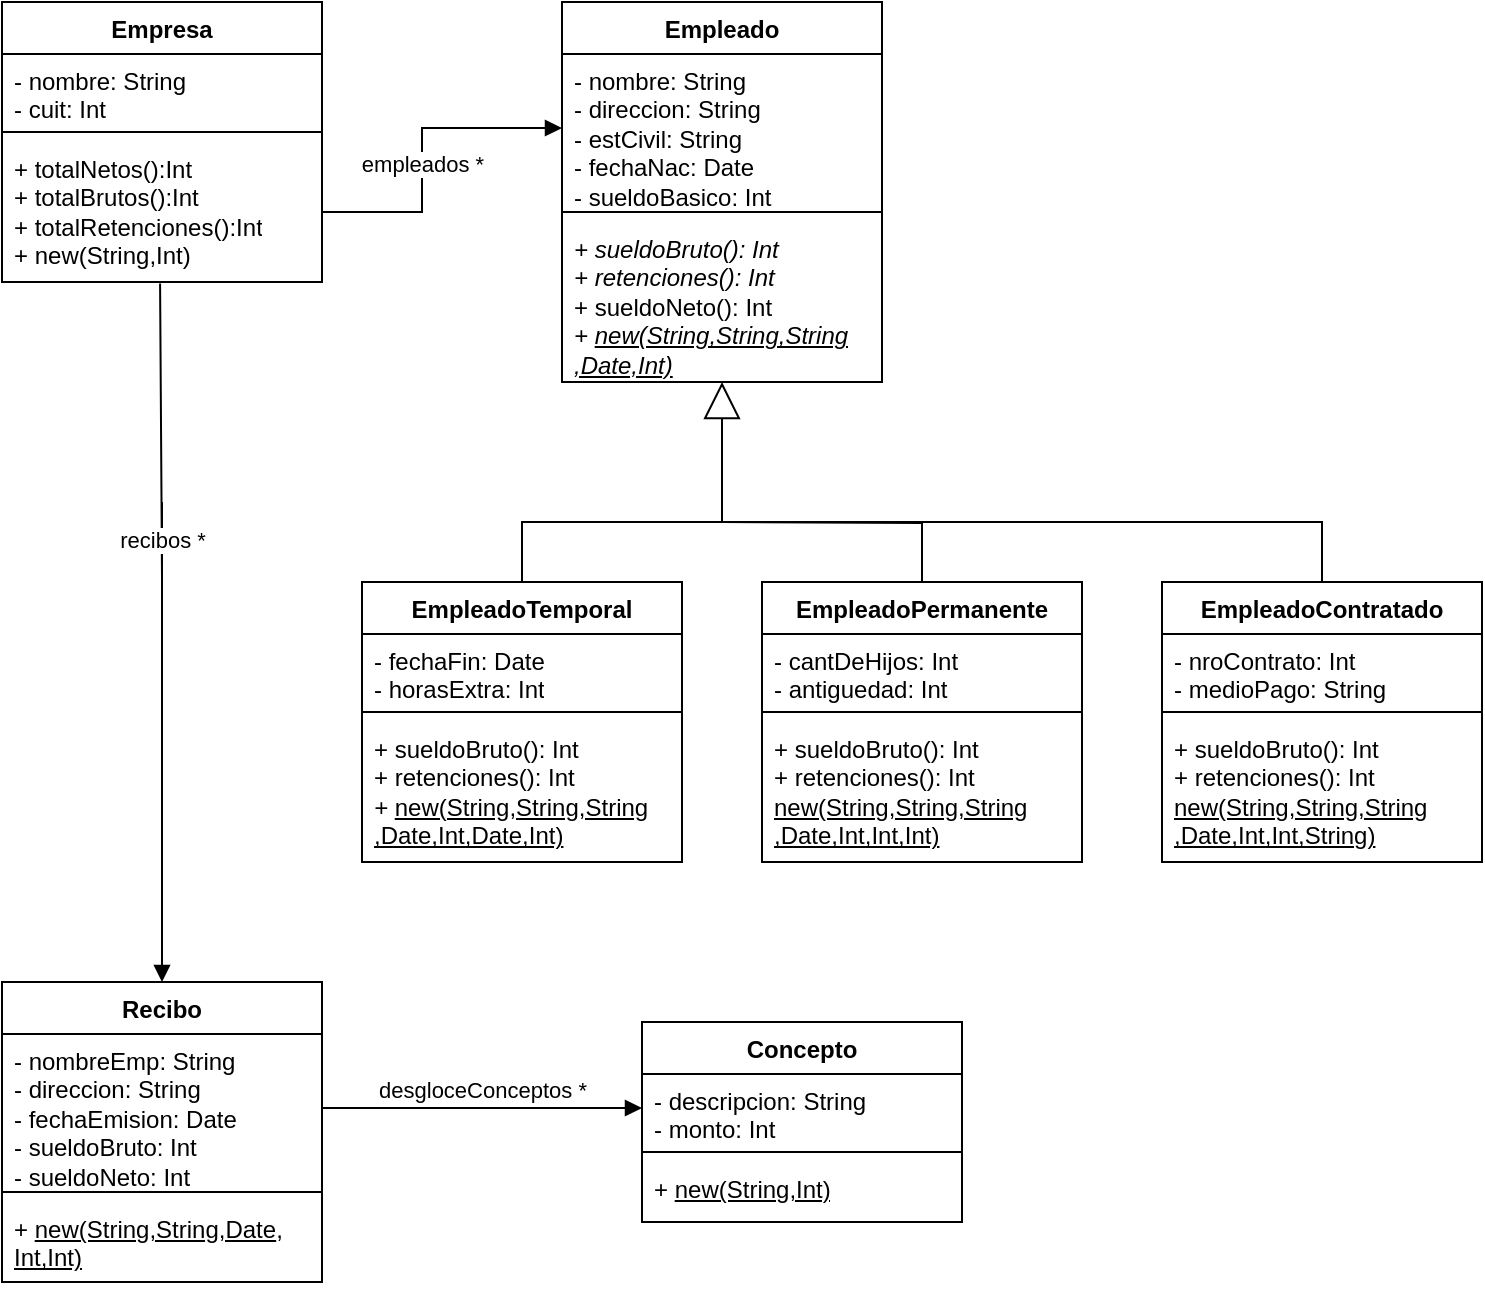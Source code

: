<mxfile version="28.1.1">
  <diagram name="Página-1" id="wAR5ydkkew6rCzujyNuY">
    <mxGraphModel dx="1188" dy="664" grid="1" gridSize="10" guides="1" tooltips="1" connect="1" arrows="1" fold="1" page="1" pageScale="1" pageWidth="827" pageHeight="1169" math="0" shadow="0">
      <root>
        <mxCell id="0" />
        <mxCell id="1" parent="0" />
        <mxCell id="Wj1_WBslv_tGjD_dMFTz-1" value="Empresa" style="swimlane;fontStyle=1;align=center;verticalAlign=top;childLayout=stackLayout;horizontal=1;startSize=26;horizontalStack=0;resizeParent=1;resizeParentMax=0;resizeLast=0;collapsible=1;marginBottom=0;whiteSpace=wrap;html=1;" vertex="1" parent="1">
          <mxGeometry x="40" y="40" width="160" height="140" as="geometry" />
        </mxCell>
        <mxCell id="Wj1_WBslv_tGjD_dMFTz-2" value="&lt;div&gt;- nombre: String&lt;/div&gt;&lt;div&gt;- cuit: Int&lt;/div&gt;" style="text;strokeColor=none;fillColor=none;align=left;verticalAlign=top;spacingLeft=4;spacingRight=4;overflow=hidden;rotatable=0;points=[[0,0.5],[1,0.5]];portConstraint=eastwest;whiteSpace=wrap;html=1;" vertex="1" parent="Wj1_WBslv_tGjD_dMFTz-1">
          <mxGeometry y="26" width="160" height="34" as="geometry" />
        </mxCell>
        <mxCell id="Wj1_WBslv_tGjD_dMFTz-3" value="" style="line;strokeWidth=1;fillColor=none;align=left;verticalAlign=middle;spacingTop=-1;spacingLeft=3;spacingRight=3;rotatable=0;labelPosition=right;points=[];portConstraint=eastwest;strokeColor=inherit;" vertex="1" parent="Wj1_WBslv_tGjD_dMFTz-1">
          <mxGeometry y="60" width="160" height="10" as="geometry" />
        </mxCell>
        <mxCell id="Wj1_WBslv_tGjD_dMFTz-4" value="&lt;div&gt;+ totalNetos():Int&lt;/div&gt;&lt;div&gt;+ totalBrutos():Int&lt;/div&gt;&lt;div&gt;+ totalRetenciones():Int&lt;/div&gt;&lt;div&gt;+ new(String,Int)&lt;/div&gt;" style="text;strokeColor=none;fillColor=none;align=left;verticalAlign=top;spacingLeft=4;spacingRight=4;overflow=hidden;rotatable=0;points=[[0,0.5],[1,0.5]];portConstraint=eastwest;whiteSpace=wrap;html=1;" vertex="1" parent="Wj1_WBslv_tGjD_dMFTz-1">
          <mxGeometry y="70" width="160" height="70" as="geometry" />
        </mxCell>
        <mxCell id="Wj1_WBslv_tGjD_dMFTz-5" value="Empleado" style="swimlane;fontStyle=1;align=center;verticalAlign=top;childLayout=stackLayout;horizontal=1;startSize=26;horizontalStack=0;resizeParent=1;resizeParentMax=0;resizeLast=0;collapsible=1;marginBottom=0;whiteSpace=wrap;html=1;" vertex="1" parent="1">
          <mxGeometry x="320" y="40" width="160" height="190" as="geometry" />
        </mxCell>
        <mxCell id="Wj1_WBslv_tGjD_dMFTz-6" value="&lt;div&gt;- nombre: String&lt;/div&gt;&lt;div&gt;- direccion: String&lt;/div&gt;&lt;div&gt;- estCivil: String&lt;/div&gt;&lt;div&gt;- fechaNac: Date&lt;/div&gt;&lt;div&gt;- sueldoBasico: Int&lt;/div&gt;" style="text;strokeColor=none;fillColor=none;align=left;verticalAlign=top;spacingLeft=4;spacingRight=4;overflow=hidden;rotatable=0;points=[[0,0.5],[1,0.5]];portConstraint=eastwest;whiteSpace=wrap;html=1;" vertex="1" parent="Wj1_WBslv_tGjD_dMFTz-5">
          <mxGeometry y="26" width="160" height="74" as="geometry" />
        </mxCell>
        <mxCell id="Wj1_WBslv_tGjD_dMFTz-7" value="" style="line;strokeWidth=1;fillColor=none;align=left;verticalAlign=middle;spacingTop=-1;spacingLeft=3;spacingRight=3;rotatable=0;labelPosition=right;points=[];portConstraint=eastwest;strokeColor=inherit;" vertex="1" parent="Wj1_WBslv_tGjD_dMFTz-5">
          <mxGeometry y="100" width="160" height="10" as="geometry" />
        </mxCell>
        <mxCell id="Wj1_WBslv_tGjD_dMFTz-8" value="&lt;div&gt;&lt;i&gt;+ sueldoBruto(): Int&lt;/i&gt;&lt;/div&gt;&lt;div&gt;&lt;i&gt;+ retenciones(): Int&lt;/i&gt;&lt;/div&gt;&lt;div&gt;&lt;div&gt;&lt;u&gt;&lt;i&gt;&lt;/i&gt;&lt;/u&gt;&lt;/div&gt;&lt;div&gt;+ sueldoNeto(): Int&lt;/div&gt;&lt;/div&gt;&lt;div&gt;&lt;i&gt;+ &lt;u&gt;new(String,String,String&lt;/u&gt;&lt;/i&gt;&lt;/div&gt;&lt;div&gt;&lt;u&gt;&lt;i&gt;,Date,Int)&lt;/i&gt;&lt;/u&gt;&lt;/div&gt;" style="text;strokeColor=none;fillColor=none;align=left;verticalAlign=top;spacingLeft=4;spacingRight=4;overflow=hidden;rotatable=0;points=[[0,0.5],[1,0.5]];portConstraint=eastwest;whiteSpace=wrap;html=1;" vertex="1" parent="Wj1_WBslv_tGjD_dMFTz-5">
          <mxGeometry y="110" width="160" height="80" as="geometry" />
        </mxCell>
        <mxCell id="Wj1_WBslv_tGjD_dMFTz-13" value="EmpleadoTemporal" style="swimlane;fontStyle=1;align=center;verticalAlign=top;childLayout=stackLayout;horizontal=1;startSize=26;horizontalStack=0;resizeParent=1;resizeParentMax=0;resizeLast=0;collapsible=1;marginBottom=0;whiteSpace=wrap;html=1;" vertex="1" parent="1">
          <mxGeometry x="220" y="330" width="160" height="140" as="geometry" />
        </mxCell>
        <mxCell id="Wj1_WBslv_tGjD_dMFTz-14" value="&lt;div&gt;- fechaFin: Date&lt;/div&gt;&lt;div&gt;- horasExtra: Int&lt;/div&gt;" style="text;strokeColor=none;fillColor=none;align=left;verticalAlign=top;spacingLeft=4;spacingRight=4;overflow=hidden;rotatable=0;points=[[0,0.5],[1,0.5]];portConstraint=eastwest;whiteSpace=wrap;html=1;" vertex="1" parent="Wj1_WBslv_tGjD_dMFTz-13">
          <mxGeometry y="26" width="160" height="34" as="geometry" />
        </mxCell>
        <mxCell id="Wj1_WBslv_tGjD_dMFTz-15" value="" style="line;strokeWidth=1;fillColor=none;align=left;verticalAlign=middle;spacingTop=-1;spacingLeft=3;spacingRight=3;rotatable=0;labelPosition=right;points=[];portConstraint=eastwest;strokeColor=inherit;" vertex="1" parent="Wj1_WBslv_tGjD_dMFTz-13">
          <mxGeometry y="60" width="160" height="10" as="geometry" />
        </mxCell>
        <mxCell id="Wj1_WBslv_tGjD_dMFTz-16" value="&lt;div&gt;+ sueldoBruto(): Int&lt;/div&gt;&lt;div&gt;+ retenciones(): Int&lt;/div&gt;&lt;div&gt;&lt;div&gt;&lt;div&gt;&lt;i&gt;+&lt;/i&gt; &lt;u&gt;new(String,String,String&lt;/u&gt;&lt;/div&gt;&lt;div&gt;&lt;u&gt;,Date,Int,Date,Int)&lt;/u&gt;&lt;/div&gt;&lt;/div&gt;&lt;/div&gt;" style="text;strokeColor=none;fillColor=none;align=left;verticalAlign=top;spacingLeft=4;spacingRight=4;overflow=hidden;rotatable=0;points=[[0,0.5],[1,0.5]];portConstraint=eastwest;whiteSpace=wrap;html=1;" vertex="1" parent="Wj1_WBslv_tGjD_dMFTz-13">
          <mxGeometry y="70" width="160" height="70" as="geometry" />
        </mxCell>
        <mxCell id="Wj1_WBslv_tGjD_dMFTz-17" value="EmpleadoPermanente" style="swimlane;fontStyle=1;align=center;verticalAlign=top;childLayout=stackLayout;horizontal=1;startSize=26;horizontalStack=0;resizeParent=1;resizeParentMax=0;resizeLast=0;collapsible=1;marginBottom=0;whiteSpace=wrap;html=1;" vertex="1" parent="1">
          <mxGeometry x="420" y="330" width="160" height="140" as="geometry" />
        </mxCell>
        <mxCell id="Wj1_WBslv_tGjD_dMFTz-18" value="&lt;div&gt;- cantDeHijos: Int&lt;/div&gt;&lt;div&gt;- antiguedad: Int&lt;/div&gt;" style="text;strokeColor=none;fillColor=none;align=left;verticalAlign=top;spacingLeft=4;spacingRight=4;overflow=hidden;rotatable=0;points=[[0,0.5],[1,0.5]];portConstraint=eastwest;whiteSpace=wrap;html=1;" vertex="1" parent="Wj1_WBslv_tGjD_dMFTz-17">
          <mxGeometry y="26" width="160" height="34" as="geometry" />
        </mxCell>
        <mxCell id="Wj1_WBslv_tGjD_dMFTz-19" value="" style="line;strokeWidth=1;fillColor=none;align=left;verticalAlign=middle;spacingTop=-1;spacingLeft=3;spacingRight=3;rotatable=0;labelPosition=right;points=[];portConstraint=eastwest;strokeColor=inherit;" vertex="1" parent="Wj1_WBslv_tGjD_dMFTz-17">
          <mxGeometry y="60" width="160" height="10" as="geometry" />
        </mxCell>
        <mxCell id="Wj1_WBslv_tGjD_dMFTz-20" value="&lt;div&gt;+ sueldoBruto(): Int&lt;/div&gt;&lt;div&gt;+ retenciones(): Int&lt;/div&gt;&lt;div&gt;&lt;div&gt;&lt;div&gt; &lt;u&gt;new(String,String,String&lt;/u&gt;&lt;/div&gt;&lt;div&gt;&lt;u&gt;,Date,Int,Int,Int)&lt;/u&gt;&lt;/div&gt;&lt;br&gt;&lt;/div&gt;&lt;/div&gt;" style="text;strokeColor=none;fillColor=none;align=left;verticalAlign=top;spacingLeft=4;spacingRight=4;overflow=hidden;rotatable=0;points=[[0,0.5],[1,0.5]];portConstraint=eastwest;whiteSpace=wrap;html=1;" vertex="1" parent="Wj1_WBslv_tGjD_dMFTz-17">
          <mxGeometry y="70" width="160" height="70" as="geometry" />
        </mxCell>
        <mxCell id="Wj1_WBslv_tGjD_dMFTz-21" value="" style="endArrow=block;endSize=16;endFill=0;html=1;rounded=0;entryX=0.5;entryY=1;entryDx=0;entryDy=0;" edge="1" parent="1" target="Wj1_WBslv_tGjD_dMFTz-5">
          <mxGeometry width="160" relative="1" as="geometry">
            <mxPoint x="400" y="300" as="sourcePoint" />
            <mxPoint x="650" y="280" as="targetPoint" />
          </mxGeometry>
        </mxCell>
        <mxCell id="Wj1_WBslv_tGjD_dMFTz-22" value="" style="endArrow=none;html=1;edgeStyle=orthogonalEdgeStyle;rounded=0;entryX=0.5;entryY=0;entryDx=0;entryDy=0;" edge="1" parent="1" target="Wj1_WBslv_tGjD_dMFTz-17">
          <mxGeometry relative="1" as="geometry">
            <mxPoint x="400" y="300" as="sourcePoint" />
            <mxPoint x="574" y="310" as="targetPoint" />
          </mxGeometry>
        </mxCell>
        <mxCell id="Wj1_WBslv_tGjD_dMFTz-29" value="" style="endArrow=none;html=1;edgeStyle=orthogonalEdgeStyle;rounded=0;exitX=0.5;exitY=0;exitDx=0;exitDy=0;" edge="1" parent="1" source="Wj1_WBslv_tGjD_dMFTz-13">
          <mxGeometry relative="1" as="geometry">
            <mxPoint x="180" y="290" as="sourcePoint" />
            <mxPoint x="400" y="300" as="targetPoint" />
            <Array as="points">
              <mxPoint x="300" y="300" />
            </Array>
          </mxGeometry>
        </mxCell>
        <mxCell id="Wj1_WBslv_tGjD_dMFTz-32" value="empleados *" style="html=1;verticalAlign=bottom;endArrow=block;curved=0;rounded=0;entryX=0;entryY=0.5;entryDx=0;entryDy=0;exitX=1;exitY=0.5;exitDx=0;exitDy=0;" edge="1" parent="1" source="Wj1_WBslv_tGjD_dMFTz-4" target="Wj1_WBslv_tGjD_dMFTz-6">
          <mxGeometry x="-0.198" width="80" relative="1" as="geometry">
            <mxPoint x="220" y="140" as="sourcePoint" />
            <mxPoint x="570" y="220" as="targetPoint" />
            <Array as="points">
              <mxPoint x="250" y="145" />
              <mxPoint x="250" y="103" />
            </Array>
            <mxPoint as="offset" />
          </mxGeometry>
        </mxCell>
        <mxCell id="Wj1_WBslv_tGjD_dMFTz-33" value="Recibo" style="swimlane;fontStyle=1;align=center;verticalAlign=top;childLayout=stackLayout;horizontal=1;startSize=26;horizontalStack=0;resizeParent=1;resizeParentMax=0;resizeLast=0;collapsible=1;marginBottom=0;whiteSpace=wrap;html=1;" vertex="1" parent="1">
          <mxGeometry x="40" y="530" width="160" height="150" as="geometry" />
        </mxCell>
        <mxCell id="Wj1_WBslv_tGjD_dMFTz-34" value="&lt;div&gt;- nombreEmp: String&lt;/div&gt;&lt;div&gt;- direccion: String&lt;/div&gt;&lt;div&gt;- fechaEmision: Date&lt;/div&gt;&lt;div&gt;- sueldoBruto: Int&lt;/div&gt;&lt;div&gt;- sueldoNeto: Int&lt;/div&gt;" style="text;strokeColor=none;fillColor=none;align=left;verticalAlign=top;spacingLeft=4;spacingRight=4;overflow=hidden;rotatable=0;points=[[0,0.5],[1,0.5]];portConstraint=eastwest;whiteSpace=wrap;html=1;" vertex="1" parent="Wj1_WBslv_tGjD_dMFTz-33">
          <mxGeometry y="26" width="160" height="74" as="geometry" />
        </mxCell>
        <mxCell id="Wj1_WBslv_tGjD_dMFTz-35" value="" style="line;strokeWidth=1;fillColor=none;align=left;verticalAlign=middle;spacingTop=-1;spacingLeft=3;spacingRight=3;rotatable=0;labelPosition=right;points=[];portConstraint=eastwest;strokeColor=inherit;" vertex="1" parent="Wj1_WBslv_tGjD_dMFTz-33">
          <mxGeometry y="100" width="160" height="10" as="geometry" />
        </mxCell>
        <mxCell id="Wj1_WBslv_tGjD_dMFTz-36" value="&lt;div&gt;+ &lt;u&gt;new(String,String,Date&lt;/u&gt;&lt;u&gt;,&lt;/u&gt;&lt;/div&gt;&lt;div&gt;&lt;u&gt;Int,Int)&lt;/u&gt;&lt;/div&gt;" style="text;strokeColor=none;fillColor=none;align=left;verticalAlign=top;spacingLeft=4;spacingRight=4;overflow=hidden;rotatable=0;points=[[0,0.5],[1,0.5]];portConstraint=eastwest;whiteSpace=wrap;html=1;" vertex="1" parent="Wj1_WBslv_tGjD_dMFTz-33">
          <mxGeometry y="110" width="160" height="40" as="geometry" />
        </mxCell>
        <mxCell id="Wj1_WBslv_tGjD_dMFTz-37" value="recibos *" style="html=1;verticalAlign=bottom;endArrow=block;curved=0;rounded=0;entryX=0.5;entryY=0;entryDx=0;entryDy=0;exitX=0.494;exitY=1.011;exitDx=0;exitDy=0;exitPerimeter=0;" edge="1" parent="1" source="Wj1_WBslv_tGjD_dMFTz-4" target="Wj1_WBslv_tGjD_dMFTz-33">
          <mxGeometry width="80" relative="1" as="geometry">
            <mxPoint x="70" y="327" as="sourcePoint" />
            <mxPoint x="190" y="290" as="targetPoint" />
            <Array as="points">
              <mxPoint x="120" y="327" />
              <mxPoint x="120" y="290" />
            </Array>
          </mxGeometry>
        </mxCell>
        <mxCell id="Wj1_WBslv_tGjD_dMFTz-38" value="EmpleadoContratado" style="swimlane;fontStyle=1;align=center;verticalAlign=top;childLayout=stackLayout;horizontal=1;startSize=26;horizontalStack=0;resizeParent=1;resizeParentMax=0;resizeLast=0;collapsible=1;marginBottom=0;whiteSpace=wrap;html=1;" vertex="1" parent="1">
          <mxGeometry x="620" y="330" width="160" height="140" as="geometry" />
        </mxCell>
        <mxCell id="Wj1_WBslv_tGjD_dMFTz-39" value="&lt;div&gt;- nroContrato: Int&lt;/div&gt;&lt;div&gt;- medioPago: String&lt;/div&gt;" style="text;strokeColor=none;fillColor=none;align=left;verticalAlign=top;spacingLeft=4;spacingRight=4;overflow=hidden;rotatable=0;points=[[0,0.5],[1,0.5]];portConstraint=eastwest;whiteSpace=wrap;html=1;" vertex="1" parent="Wj1_WBslv_tGjD_dMFTz-38">
          <mxGeometry y="26" width="160" height="34" as="geometry" />
        </mxCell>
        <mxCell id="Wj1_WBslv_tGjD_dMFTz-40" value="" style="line;strokeWidth=1;fillColor=none;align=left;verticalAlign=middle;spacingTop=-1;spacingLeft=3;spacingRight=3;rotatable=0;labelPosition=right;points=[];portConstraint=eastwest;strokeColor=inherit;" vertex="1" parent="Wj1_WBslv_tGjD_dMFTz-38">
          <mxGeometry y="60" width="160" height="10" as="geometry" />
        </mxCell>
        <mxCell id="Wj1_WBslv_tGjD_dMFTz-41" value="&lt;div&gt;+ sueldoBruto(): Int&lt;/div&gt;&lt;div&gt;+ retenciones(): Int&lt;div&gt;&lt;div&gt; &lt;u&gt;new(String,String,String&lt;/u&gt;&lt;/div&gt;&lt;div&gt;&lt;u&gt;,Date,Int,Int,String)&lt;/u&gt;&lt;/div&gt;&lt;br&gt;&lt;/div&gt;&lt;/div&gt;" style="text;strokeColor=none;fillColor=none;align=left;verticalAlign=top;spacingLeft=4;spacingRight=4;overflow=hidden;rotatable=0;points=[[0,0.5],[1,0.5]];portConstraint=eastwest;whiteSpace=wrap;html=1;" vertex="1" parent="Wj1_WBslv_tGjD_dMFTz-38">
          <mxGeometry y="70" width="160" height="70" as="geometry" />
        </mxCell>
        <mxCell id="Wj1_WBslv_tGjD_dMFTz-42" value="" style="endArrow=none;html=1;edgeStyle=orthogonalEdgeStyle;rounded=0;entryX=0.5;entryY=0;entryDx=0;entryDy=0;" edge="1" parent="1" target="Wj1_WBslv_tGjD_dMFTz-38">
          <mxGeometry relative="1" as="geometry">
            <mxPoint x="400" y="280" as="sourcePoint" />
            <mxPoint x="750" y="320" as="targetPoint" />
            <Array as="points">
              <mxPoint x="700" y="300" />
            </Array>
          </mxGeometry>
        </mxCell>
        <mxCell id="Wj1_WBslv_tGjD_dMFTz-43" value="Concepto" style="swimlane;fontStyle=1;align=center;verticalAlign=top;childLayout=stackLayout;horizontal=1;startSize=26;horizontalStack=0;resizeParent=1;resizeParentMax=0;resizeLast=0;collapsible=1;marginBottom=0;whiteSpace=wrap;html=1;" vertex="1" parent="1">
          <mxGeometry x="360" y="550" width="160" height="100" as="geometry" />
        </mxCell>
        <mxCell id="Wj1_WBslv_tGjD_dMFTz-44" value="&lt;div&gt;- descripcion: String&lt;/div&gt;&lt;div&gt;- monto: Int&lt;/div&gt;" style="text;strokeColor=none;fillColor=none;align=left;verticalAlign=top;spacingLeft=4;spacingRight=4;overflow=hidden;rotatable=0;points=[[0,0.5],[1,0.5]];portConstraint=eastwest;whiteSpace=wrap;html=1;" vertex="1" parent="Wj1_WBslv_tGjD_dMFTz-43">
          <mxGeometry y="26" width="160" height="34" as="geometry" />
        </mxCell>
        <mxCell id="Wj1_WBslv_tGjD_dMFTz-45" value="" style="line;strokeWidth=1;fillColor=none;align=left;verticalAlign=middle;spacingTop=-1;spacingLeft=3;spacingRight=3;rotatable=0;labelPosition=right;points=[];portConstraint=eastwest;strokeColor=inherit;" vertex="1" parent="Wj1_WBslv_tGjD_dMFTz-43">
          <mxGeometry y="60" width="160" height="10" as="geometry" />
        </mxCell>
        <mxCell id="Wj1_WBslv_tGjD_dMFTz-46" value="+ &lt;u&gt;new(String,Int)&lt;/u&gt;" style="text;strokeColor=none;fillColor=none;align=left;verticalAlign=top;spacingLeft=4;spacingRight=4;overflow=hidden;rotatable=0;points=[[0,0.5],[1,0.5]];portConstraint=eastwest;whiteSpace=wrap;html=1;" vertex="1" parent="Wj1_WBslv_tGjD_dMFTz-43">
          <mxGeometry y="70" width="160" height="30" as="geometry" />
        </mxCell>
        <mxCell id="Wj1_WBslv_tGjD_dMFTz-47" value="desgloceConceptos *" style="html=1;verticalAlign=bottom;endArrow=block;curved=0;rounded=0;entryX=0;entryY=0.5;entryDx=0;entryDy=0;exitX=1;exitY=0.5;exitDx=0;exitDy=0;" edge="1" parent="1" source="Wj1_WBslv_tGjD_dMFTz-34" target="Wj1_WBslv_tGjD_dMFTz-44">
          <mxGeometry width="80" relative="1" as="geometry">
            <mxPoint x="230" y="626" as="sourcePoint" />
            <mxPoint x="350" y="584" as="targetPoint" />
            <Array as="points">
              <mxPoint x="280" y="593" />
            </Array>
            <mxPoint as="offset" />
          </mxGeometry>
        </mxCell>
      </root>
    </mxGraphModel>
  </diagram>
</mxfile>
